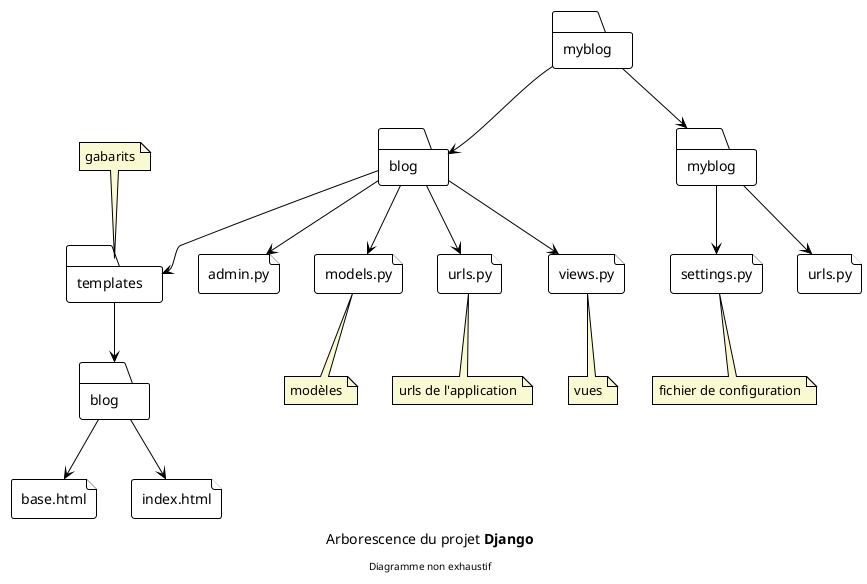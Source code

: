 @startuml
!theme plain
skinparam rectancle roundCorner 8
skinparam noteBackgroundColor LightGoldenRodYellow

folder myblog as B1
folder blog as BL
folder templates as T
folder blog as BL2
file base.html
file index.html
file admin.py as A
file models.py as M
file urls.py as U2
file views.py as V
folder myblog as B2
file settings.py as S
file urls.py as U1

B1 -d-> BL
BL --> T
T --> BL2
BL2 --> base.html
BL2 --> index.html
BL --> A
BL --> M
BL --> U2
BL --> V
B1 -d-> B2
B2 --> S
B2 --> U1

note bottom of S : fichier de configuration
note bottom of U2 : urls de l'application
note bottom of M : modèles
note bottom of V : vues
note top of T : gabarits

caption Arborescence du projet **Django**
footer Diagramme non exhaustif
@enduml
